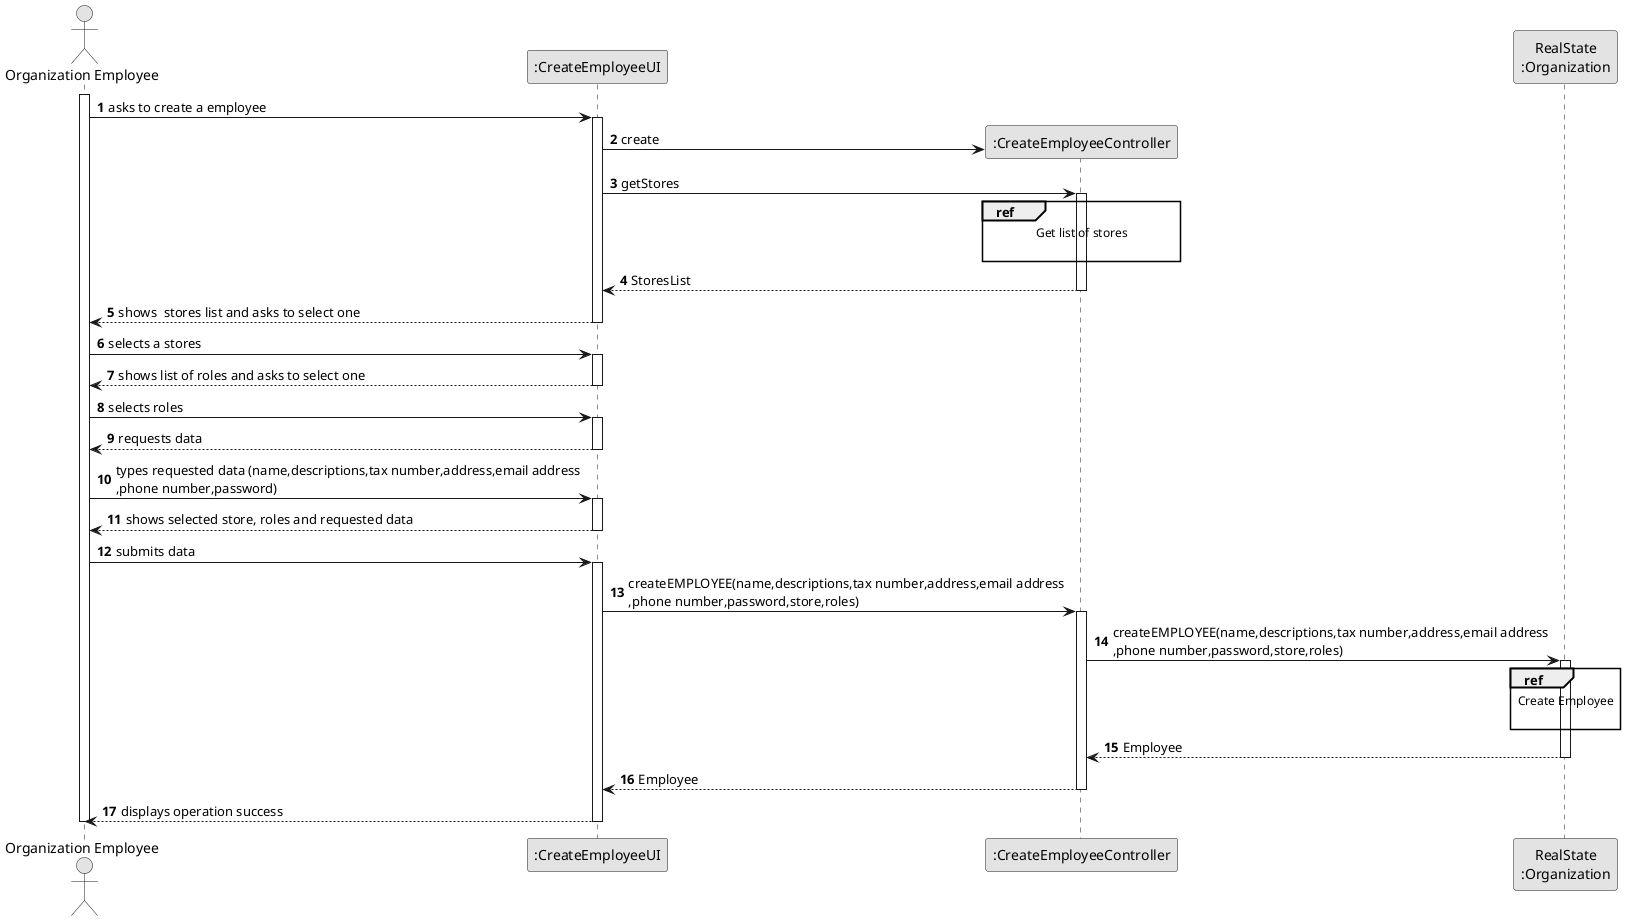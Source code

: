 @startuml
skinparam monochrome true
skinparam packageStyle rectangle
skinparam shadowing false

autonumber

'hide footbox
actor "Organization Employee" as ADM
participant ":CreateEmployeeUI" as UI
participant ":CreateEmployeeController" as CTRL
participant "RealState\n:Organization" as ORG

activate ADM

    ADM -> UI : asks to create a employee

    activate UI

        UI -> CTRL** : create
        UI -> CTRL : getStores

        ref over CTRL
            Get list of stores

        end ref

        activate CTRL

            CTRL --> UI : StoresList
        deactivate CTRL

        UI --> ADM : shows  stores list and asks to select one
    deactivate UI
    ADM -> UI : selects a stores

    activate UI

    UI --> ADM : shows list of roles and asks to select one


    deactivate UI
    ADM -> UI : selects roles
        activate UI

            UI --> ADM : requests data
        deactivate UI
        ADM -> UI : types requested data (name,descriptions,tax number,address,email address\n,phone number,password)
        activate UI

        UI --> ADM : shows selected store, roles and requested data
        deactivate UI
        ADM -> UI : submits data
     activate UI

     UI -> CTRL : createEMPLOYEE(name,descriptions,tax number,address,email address\n,phone number,password,store,roles)
    activate CTRL

      CTRL -> ORG: createEMPLOYEE(name,descriptions,tax number,address,email address\n,phone number,password,store,roles)
                 activate ORG

                     ref over ORG
                         Create Employee

                     end

                     ORG --> CTRL : Employee
                 deactivate ORG
            CTRL --> UI: Employee
              deactivate CTRL
              UI --> ADM: displays operation success
      deactivate UI
deactivate ADM

@enduml